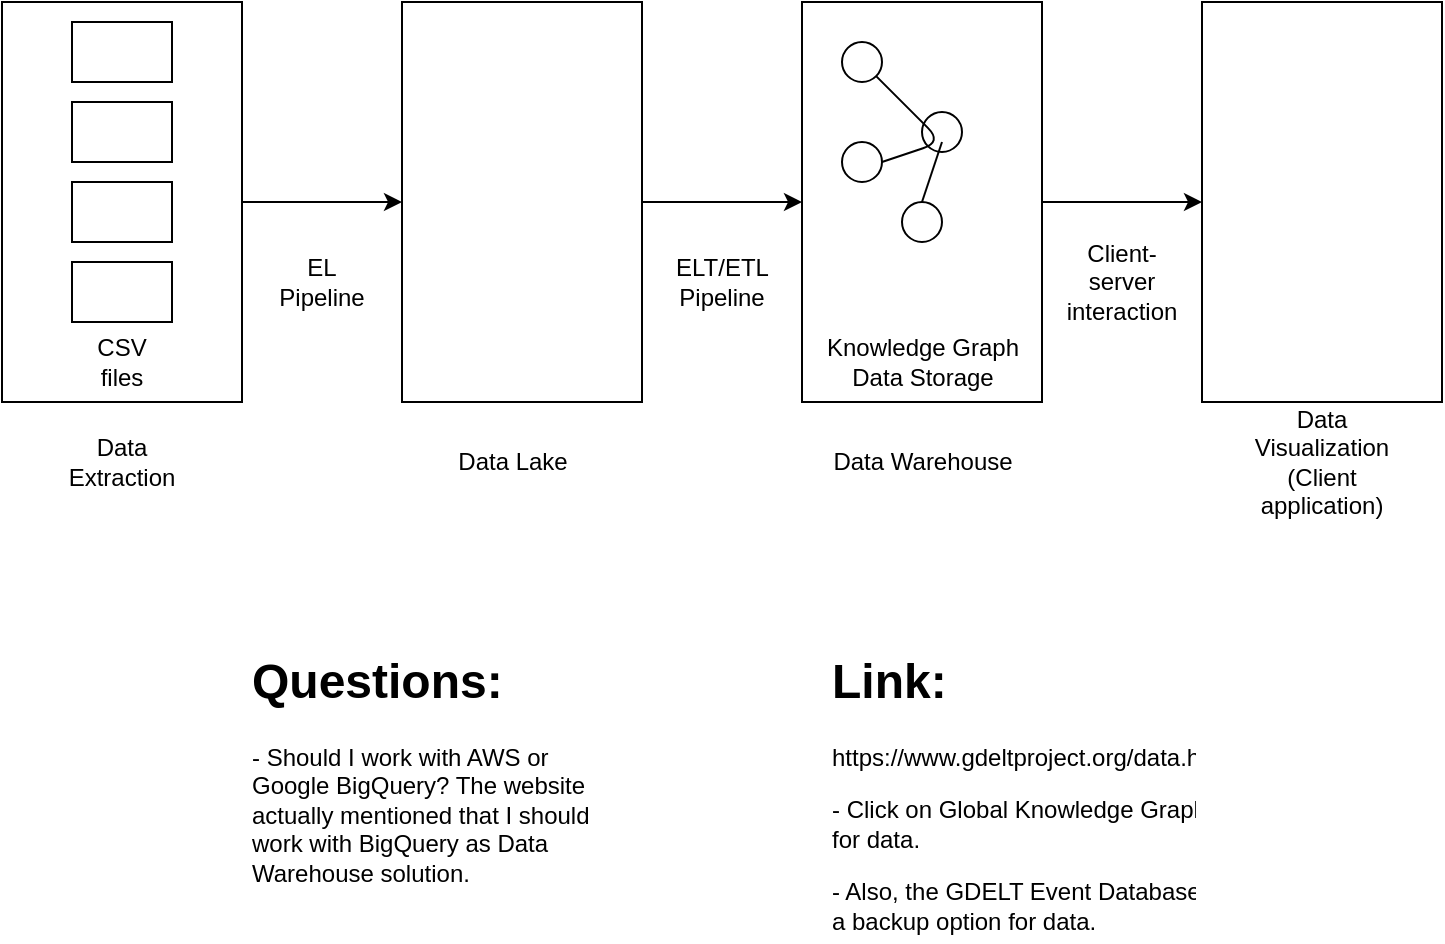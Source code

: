 <mxfile version="14.3.2" type="github">
  <diagram id="C5RBs43oDa-KdzZeNtuy" name="Page-1">
    <mxGraphModel dx="748" dy="826" grid="1" gridSize="10" guides="1" tooltips="1" connect="1" arrows="1" fold="1" page="1" pageScale="1" pageWidth="827" pageHeight="1169" math="0" shadow="0">
      <root>
        <mxCell id="WIyWlLk6GJQsqaUBKTNV-0" />
        <mxCell id="WIyWlLk6GJQsqaUBKTNV-1" parent="WIyWlLk6GJQsqaUBKTNV-0" />
        <mxCell id="N45hfUq-R4wHVmBLOFnp-11" style="edgeStyle=orthogonalEdgeStyle;rounded=0;orthogonalLoop=1;jettySize=auto;html=1;exitX=1;exitY=0.5;exitDx=0;exitDy=0;entryX=0;entryY=0.5;entryDx=0;entryDy=0;" edge="1" parent="WIyWlLk6GJQsqaUBKTNV-1" source="N45hfUq-R4wHVmBLOFnp-0" target="N45hfUq-R4wHVmBLOFnp-2">
          <mxGeometry relative="1" as="geometry" />
        </mxCell>
        <mxCell id="N45hfUq-R4wHVmBLOFnp-0" value="" style="rounded=0;whiteSpace=wrap;html=1;" vertex="1" parent="WIyWlLk6GJQsqaUBKTNV-1">
          <mxGeometry x="80" y="80" width="120" height="200" as="geometry" />
        </mxCell>
        <mxCell id="N45hfUq-R4wHVmBLOFnp-1" value="Data Extraction" style="text;html=1;strokeColor=none;fillColor=none;align=center;verticalAlign=middle;whiteSpace=wrap;rounded=0;" vertex="1" parent="WIyWlLk6GJQsqaUBKTNV-1">
          <mxGeometry x="120" y="300" width="40" height="20" as="geometry" />
        </mxCell>
        <mxCell id="N45hfUq-R4wHVmBLOFnp-12" style="edgeStyle=orthogonalEdgeStyle;rounded=0;orthogonalLoop=1;jettySize=auto;html=1;entryX=0;entryY=0.5;entryDx=0;entryDy=0;" edge="1" parent="WIyWlLk6GJQsqaUBKTNV-1" source="N45hfUq-R4wHVmBLOFnp-2" target="N45hfUq-R4wHVmBLOFnp-4">
          <mxGeometry relative="1" as="geometry" />
        </mxCell>
        <mxCell id="N45hfUq-R4wHVmBLOFnp-2" value="" style="rounded=0;whiteSpace=wrap;html=1;" vertex="1" parent="WIyWlLk6GJQsqaUBKTNV-1">
          <mxGeometry x="280" y="80" width="120" height="200" as="geometry" />
        </mxCell>
        <mxCell id="N45hfUq-R4wHVmBLOFnp-3" value="Data Lake" style="text;html=1;align=center;verticalAlign=middle;resizable=0;points=[];autosize=1;" vertex="1" parent="WIyWlLk6GJQsqaUBKTNV-1">
          <mxGeometry x="300" y="300" width="70" height="20" as="geometry" />
        </mxCell>
        <mxCell id="N45hfUq-R4wHVmBLOFnp-13" style="edgeStyle=orthogonalEdgeStyle;rounded=0;orthogonalLoop=1;jettySize=auto;html=1;exitX=1;exitY=0.5;exitDx=0;exitDy=0;entryX=0;entryY=0.5;entryDx=0;entryDy=0;" edge="1" parent="WIyWlLk6GJQsqaUBKTNV-1" source="N45hfUq-R4wHVmBLOFnp-4" target="N45hfUq-R4wHVmBLOFnp-7">
          <mxGeometry relative="1" as="geometry" />
        </mxCell>
        <mxCell id="N45hfUq-R4wHVmBLOFnp-4" value="" style="rounded=0;whiteSpace=wrap;html=1;" vertex="1" parent="WIyWlLk6GJQsqaUBKTNV-1">
          <mxGeometry x="480" y="80" width="120" height="200" as="geometry" />
        </mxCell>
        <mxCell id="N45hfUq-R4wHVmBLOFnp-5" value="Data Warehouse" style="text;html=1;align=center;verticalAlign=middle;resizable=0;points=[];autosize=1;" vertex="1" parent="WIyWlLk6GJQsqaUBKTNV-1">
          <mxGeometry x="485" y="300" width="110" height="20" as="geometry" />
        </mxCell>
        <mxCell id="N45hfUq-R4wHVmBLOFnp-6" value="Data Visualization&lt;br&gt;(Client application)" style="text;html=1;strokeColor=none;fillColor=none;align=center;verticalAlign=middle;whiteSpace=wrap;rounded=0;" vertex="1" parent="WIyWlLk6GJQsqaUBKTNV-1">
          <mxGeometry x="720" y="300" width="40" height="20" as="geometry" />
        </mxCell>
        <mxCell id="N45hfUq-R4wHVmBLOFnp-7" value="" style="rounded=0;whiteSpace=wrap;html=1;" vertex="1" parent="WIyWlLk6GJQsqaUBKTNV-1">
          <mxGeometry x="680" y="80" width="120" height="200" as="geometry" />
        </mxCell>
        <mxCell id="N45hfUq-R4wHVmBLOFnp-14" value="&lt;h1&gt;Questions:&lt;/h1&gt;&lt;p&gt;- Should I work with AWS or Google BigQuery? The website actually mentioned that I should work with BigQuery as Data Warehouse solution.&lt;/p&gt;" style="text;html=1;strokeColor=none;fillColor=none;spacing=5;spacingTop=-20;whiteSpace=wrap;overflow=hidden;rounded=0;" vertex="1" parent="WIyWlLk6GJQsqaUBKTNV-1">
          <mxGeometry x="200" y="400" width="190" height="120" as="geometry" />
        </mxCell>
        <mxCell id="N45hfUq-R4wHVmBLOFnp-15" value="" style="rounded=0;whiteSpace=wrap;html=1;" vertex="1" parent="WIyWlLk6GJQsqaUBKTNV-1">
          <mxGeometry x="115" y="90" width="50" height="30" as="geometry" />
        </mxCell>
        <mxCell id="N45hfUq-R4wHVmBLOFnp-16" value="" style="rounded=0;whiteSpace=wrap;html=1;" vertex="1" parent="WIyWlLk6GJQsqaUBKTNV-1">
          <mxGeometry x="115" y="130" width="50" height="30" as="geometry" />
        </mxCell>
        <mxCell id="N45hfUq-R4wHVmBLOFnp-17" value="" style="rounded=0;whiteSpace=wrap;html=1;" vertex="1" parent="WIyWlLk6GJQsqaUBKTNV-1">
          <mxGeometry x="115" y="170" width="50" height="30" as="geometry" />
        </mxCell>
        <mxCell id="N45hfUq-R4wHVmBLOFnp-18" value="" style="rounded=0;whiteSpace=wrap;html=1;" vertex="1" parent="WIyWlLk6GJQsqaUBKTNV-1">
          <mxGeometry x="115" y="210" width="50" height="30" as="geometry" />
        </mxCell>
        <mxCell id="N45hfUq-R4wHVmBLOFnp-19" value="CSV files" style="text;html=1;strokeColor=none;fillColor=none;align=center;verticalAlign=middle;whiteSpace=wrap;rounded=0;" vertex="1" parent="WIyWlLk6GJQsqaUBKTNV-1">
          <mxGeometry x="120" y="250" width="40" height="20" as="geometry" />
        </mxCell>
        <mxCell id="N45hfUq-R4wHVmBLOFnp-20" value="EL Pipeline" style="text;html=1;strokeColor=none;fillColor=none;align=center;verticalAlign=middle;whiteSpace=wrap;rounded=0;" vertex="1" parent="WIyWlLk6GJQsqaUBKTNV-1">
          <mxGeometry x="220" y="210" width="40" height="20" as="geometry" />
        </mxCell>
        <mxCell id="N45hfUq-R4wHVmBLOFnp-23" value="Knowledge Graph &lt;br&gt;Data Storage" style="text;html=1;align=center;verticalAlign=middle;resizable=0;points=[];autosize=1;" vertex="1" parent="WIyWlLk6GJQsqaUBKTNV-1">
          <mxGeometry x="485" y="245" width="110" height="30" as="geometry" />
        </mxCell>
        <mxCell id="N45hfUq-R4wHVmBLOFnp-24" value="" style="ellipse;whiteSpace=wrap;html=1;aspect=fixed;" vertex="1" parent="WIyWlLk6GJQsqaUBKTNV-1">
          <mxGeometry x="500" y="100" width="20" height="20" as="geometry" />
        </mxCell>
        <mxCell id="N45hfUq-R4wHVmBLOFnp-25" value="" style="ellipse;whiteSpace=wrap;html=1;aspect=fixed;" vertex="1" parent="WIyWlLk6GJQsqaUBKTNV-1">
          <mxGeometry x="530" y="180" width="20" height="20" as="geometry" />
        </mxCell>
        <mxCell id="N45hfUq-R4wHVmBLOFnp-26" value="" style="ellipse;whiteSpace=wrap;html=1;aspect=fixed;" vertex="1" parent="WIyWlLk6GJQsqaUBKTNV-1">
          <mxGeometry x="500" y="150" width="20" height="20" as="geometry" />
        </mxCell>
        <mxCell id="N45hfUq-R4wHVmBLOFnp-27" value="" style="ellipse;whiteSpace=wrap;html=1;aspect=fixed;" vertex="1" parent="WIyWlLk6GJQsqaUBKTNV-1">
          <mxGeometry x="540" y="135" width="20" height="20" as="geometry" />
        </mxCell>
        <mxCell id="N45hfUq-R4wHVmBLOFnp-33" value="" style="endArrow=none;html=1;exitX=1;exitY=1;exitDx=0;exitDy=0;entryX=1;entryY=0.5;entryDx=0;entryDy=0;" edge="1" parent="WIyWlLk6GJQsqaUBKTNV-1" source="N45hfUq-R4wHVmBLOFnp-24" target="N45hfUq-R4wHVmBLOFnp-26">
          <mxGeometry width="50" height="50" relative="1" as="geometry">
            <mxPoint x="410" y="390" as="sourcePoint" />
            <mxPoint x="460" y="340" as="targetPoint" />
            <Array as="points">
              <mxPoint x="550" y="150" />
            </Array>
          </mxGeometry>
        </mxCell>
        <mxCell id="N45hfUq-R4wHVmBLOFnp-36" value="" style="endArrow=none;html=1;exitX=0.5;exitY=0;exitDx=0;exitDy=0;" edge="1" parent="WIyWlLk6GJQsqaUBKTNV-1" source="N45hfUq-R4wHVmBLOFnp-25">
          <mxGeometry width="50" height="50" relative="1" as="geometry">
            <mxPoint x="410" y="390" as="sourcePoint" />
            <mxPoint x="550" y="150" as="targetPoint" />
          </mxGeometry>
        </mxCell>
        <mxCell id="N45hfUq-R4wHVmBLOFnp-37" value="ELT/ETL Pipeline" style="text;html=1;strokeColor=none;fillColor=none;align=center;verticalAlign=middle;whiteSpace=wrap;rounded=0;" vertex="1" parent="WIyWlLk6GJQsqaUBKTNV-1">
          <mxGeometry x="420" y="210" width="40" height="20" as="geometry" />
        </mxCell>
        <mxCell id="N45hfUq-R4wHVmBLOFnp-38" value="Client-server interaction" style="text;html=1;strokeColor=none;fillColor=none;align=center;verticalAlign=middle;whiteSpace=wrap;rounded=0;" vertex="1" parent="WIyWlLk6GJQsqaUBKTNV-1">
          <mxGeometry x="620" y="210" width="40" height="20" as="geometry" />
        </mxCell>
        <mxCell id="N45hfUq-R4wHVmBLOFnp-39" value="&lt;h1&gt;Link:&lt;/h1&gt;&lt;p&gt;https://www.gdeltproject.org/data.html&lt;br&gt;&lt;/p&gt;&lt;p&gt;- Click on Global Knowledge Graph for data.&lt;/p&gt;&lt;p&gt;- Also, the GDELT Event Database is a backup option for data.&lt;/p&gt;" style="text;html=1;strokeColor=none;fillColor=none;spacing=5;spacingTop=-20;whiteSpace=wrap;overflow=hidden;rounded=0;" vertex="1" parent="WIyWlLk6GJQsqaUBKTNV-1">
          <mxGeometry x="490" y="400" width="190" height="150" as="geometry" />
        </mxCell>
      </root>
    </mxGraphModel>
  </diagram>
</mxfile>
